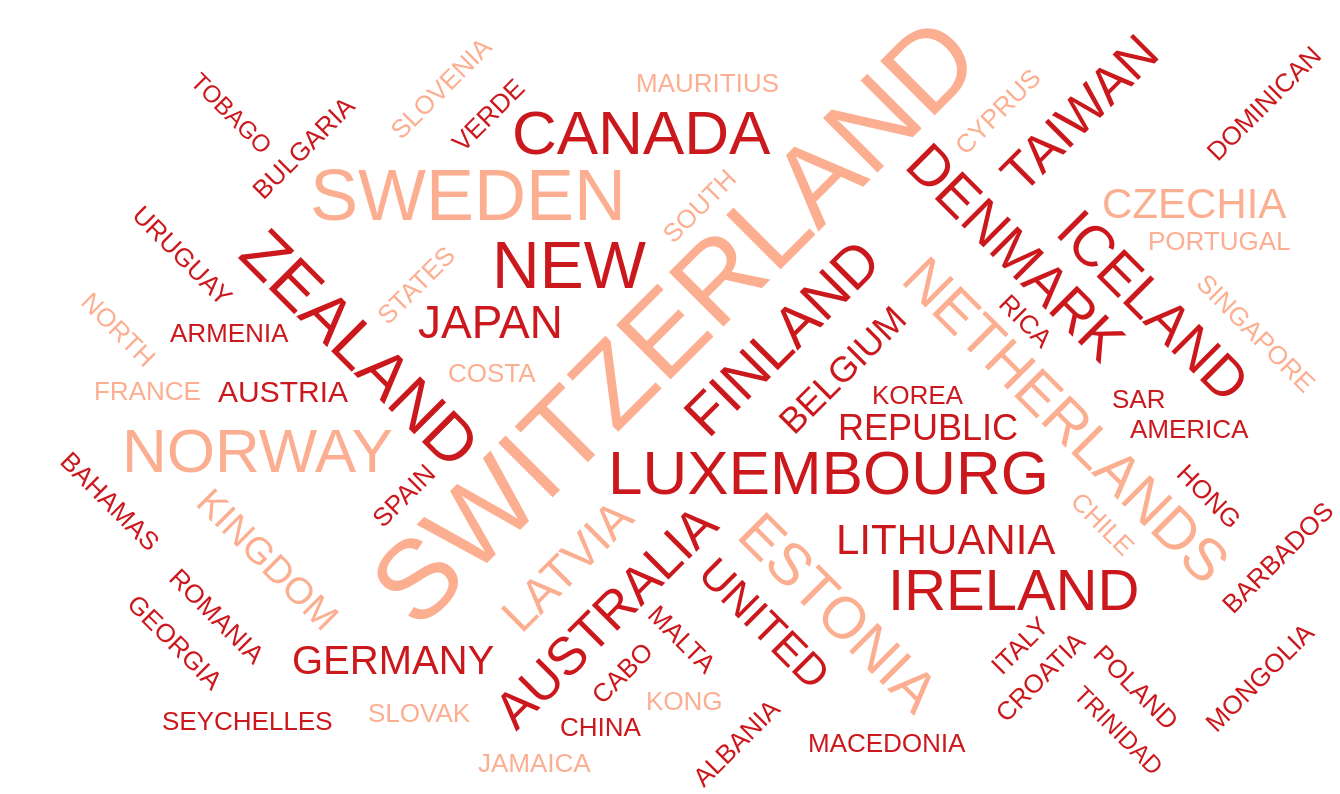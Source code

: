 {
    "$schema": "https://vega.github.io/schema/vega/v5.json",
    "description": "A word cloud visualization depicting Vega research paper abstracts.",
    "width": 300,
    "height": 300,
    "padding": 0,
  
    "data": [
      {
        "name": "table",
        "values": [
          "Switzerland Switzerland Switzerland Switzerland Switzerland Switzerland Switzerland Switzerland Switzerland Switzerland Switzerland Switzerland Switzerland Switzerland Switzerland Switzerland Switzerland Switzerland Switzerland Switzerland Switzerland Switzerland Switzerland Switzerland Switzerland Switzerland Switzerland Switzerland Switzerland Switzerland Switzerland Switzerland Switzerland Switzerland Switzerland Switzerland Switzerland Switzerland Switzerland Switzerland Switzerland Switzerland Switzerland Switzerland Switzerland Switzerland Switzerland Switzerland Switzerland Switzerland Switzerland Switzerland Switzerland Switzerland Switzerland Switzerland Switzerland Switzerland Switzerland Switzerland Switzerland Switzerland Switzerland Switzerland Switzerland Switzerland Switzerland Switzerland Switzerland Switzerland Switzerland Switzerland Switzerland Switzerland Switzerland Switzerland Switzerland Switzerland Switzerland Switzerland Switzerland New Zealand New Zealand New Zealand New Zealand New Zealand New Zealand New Zealand New Zealand New Zealand New Zealand New Zealand New Zealand New Zealand New Zealand New Zealand New Zealand New Zealand New Zealand New Zealand New Zealand New Zealand New Zealand New Zealand New Zealand New Zealand New Zealand New Zealand Estonia Estonia Estonia Estonia Estonia Estonia Estonia Estonia Estonia Estonia Estonia Estonia Estonia Estonia Estonia Estonia Estonia Estonia Estonia Estonia Denmark Denmark Denmark Denmark Denmark Denmark Denmark Denmark Denmark Denmark Denmark Denmark Denmark Denmark Denmark Denmark Denmark Denmark Ireland Ireland Ireland Ireland Ireland Ireland Ireland Ireland Ireland Ireland Ireland Ireland Ireland Ireland Ireland Ireland Ireland Ireland Ireland Sweden Sweden Sweden Sweden Sweden Sweden Sweden Sweden Sweden Sweden Sweden Sweden Sweden Sweden Sweden Sweden Sweden Sweden Sweden Sweden Sweden Sweden Sweden Sweden Sweden Sweden Sweden Sweden Sweden Sweden Sweden Iceland Iceland Iceland Iceland Iceland Iceland Iceland Iceland Iceland Iceland Iceland Iceland Iceland Iceland Iceland Iceland Iceland Iceland Finland Finland Finland Finland Finland Finland Finland Finland Finland Finland Finland Finland Finland Finland Finland Finland Finland Finland Finland Netherlands Netherlands Netherlands Netherlands Netherlands Netherlands Netherlands Netherlands Netherlands Netherlands Netherlands Netherlands Netherlands Netherlands Netherlands Netherlands Netherlands Netherlands Netherlands Luxembourg Luxembourg Luxembourg Luxembourg Luxembourg Luxembourg Luxembourg Luxembourg Luxembourg Luxembourg Luxembourg Luxembourg Luxembourg Luxembourg Luxembourg Luxembourg Luxembourg Luxembourg Luxembourg Luxembourg Luxembourg Luxembourg Australia Australia Australia Australia Australia Australia Australia Australia Australia Australia Australia Australia Australia Australia Australia Australia Norway Norway Norway Norway Norway Norway Norway Norway Norway Norway Norway Norway Norway Norway Norway Norway Norway Norway Norway Norway Norway Norway Canada Canada Canada Canada Canada Canada Canada Canada Canada Canada Canada Canada Canada Canada Canada Canada Canada Canada Canada Canada Canada Canada Taiwan Taiwan Taiwan Taiwan Taiwan Taiwan Taiwan Taiwan Taiwan Taiwan Taiwan Taiwan Taiwan Taiwan Taiwan Taiwan Latvia Latvia Latvia Latvia Latvia Latvia Latvia Latvia Latvia Latvia Latvia Latvia Latvia Japan Japan Japan Japan Japan Japan Japan Japan Japan Japan Japan Japan Lithuania Lithuania Lithuania Lithuania Lithuania Lithuania Lithuania Lithuania Lithuania Czechia Czechia Czechia Czechia Czechia Czechia Czechia Czechia Czechia Germany Germany Germany Germany Germany Germany Germany Germany United Kingdom United Kingdom United Kingdom United Kingdom United Kingdom United Kingdom United Kingdom Belgium Belgium Belgium Belgium Belgium Belgium Austria Austria Austria Austria United States of America United States of America United States of America Malta Malta Malta Portugal Portugal Portugal Armenia Armenia Armenia Bahamas Bahamas Bahamas Cyprus Cyprus Cyprus Cabo Verde Cabo Verde Cabo Verde South Korea South Korea South Korea Spain Spain Spain Chile Chile Chile Italy Italy Italy Hong Kong SAR, China Hong Kong SAR, China Hong Kong SAR, China Costa Rica Costa Rica Costa Rica Uruguay Uruguay Uruguay Slovak Republic Slovak Republic Slovak Republic Romania Romania Romania Slovenia Slovenia Slovenia Croatia Croatia Croatia Bulgaria Bulgaria Bulgaria France France France Georgia Georgia Georgia Seychelles Seychelles Seychelles Singapore Singapore Singapore Barbados Barbados Barbados Albania Albania Albania North Macedonia North Macedonia North Macedonia Poland Poland Poland Mauritius Mauritius Mauritius Mongolia Mongolia Mongolia Dominican Republic Dominican Republic Dominican Republic Jamaica Jamaica Jamaica Trinidad and Tobago Trinidad and Tobago"
        ],
        "transform": [
          {
            "type": "countpattern",
            "field": "data",
            "case": "upper",
            "pattern": "[\\w']{3,}",
            "stopwords": "(the|and|,)"
          },
          {
            "type": "formula", "as": "angle",
            "expr": "[-45, 0, 45][~~(random() * 3)]"
          },
          {
            "type": "formula",
            "as": "weight",
            "expr": "if(datum.count >= '150', 1000, 200)"
          }
        ]
      }
    ],
  
    "scales": [
      {
        "name": "color",
        "type": "ordinal",
        "domain": {"data": "table", "field": "text"},
        "range": ["#fcae91", "#cb181d", "#cb181d"]
      }
    ],
  
    "marks": [
      {
        "type": "text",
        "from": {"data": "table"},
        "encode": {
          "enter": {
            "text": {"field": "text"},
            "align": {"value": "center"},
            "baseline": {"value": "alphabetic"},
            "fill": {"scale": "color", "field": "text"}
          },
          "update": {
            "fillOpacity": {"value": 1}
          },
          "hover": {
            "fillOpacity": {"value": 0.5}
          }
        },
        "transform": [
          {
            "type": "wordcloud",
            "size": [700, 400],
            "text": {"field": "text"},
            "rotate": {"field": "datum.angle"},
            "font": "Helvetica Neue, Arial",
            "fontSize": {"field": "datum.count"},
            "fontWeight": {"field": "datum.weight"},
            "fontSizeRange": [12, 56],
            "padding": 2
          }
        ]
      }
    ]
  }